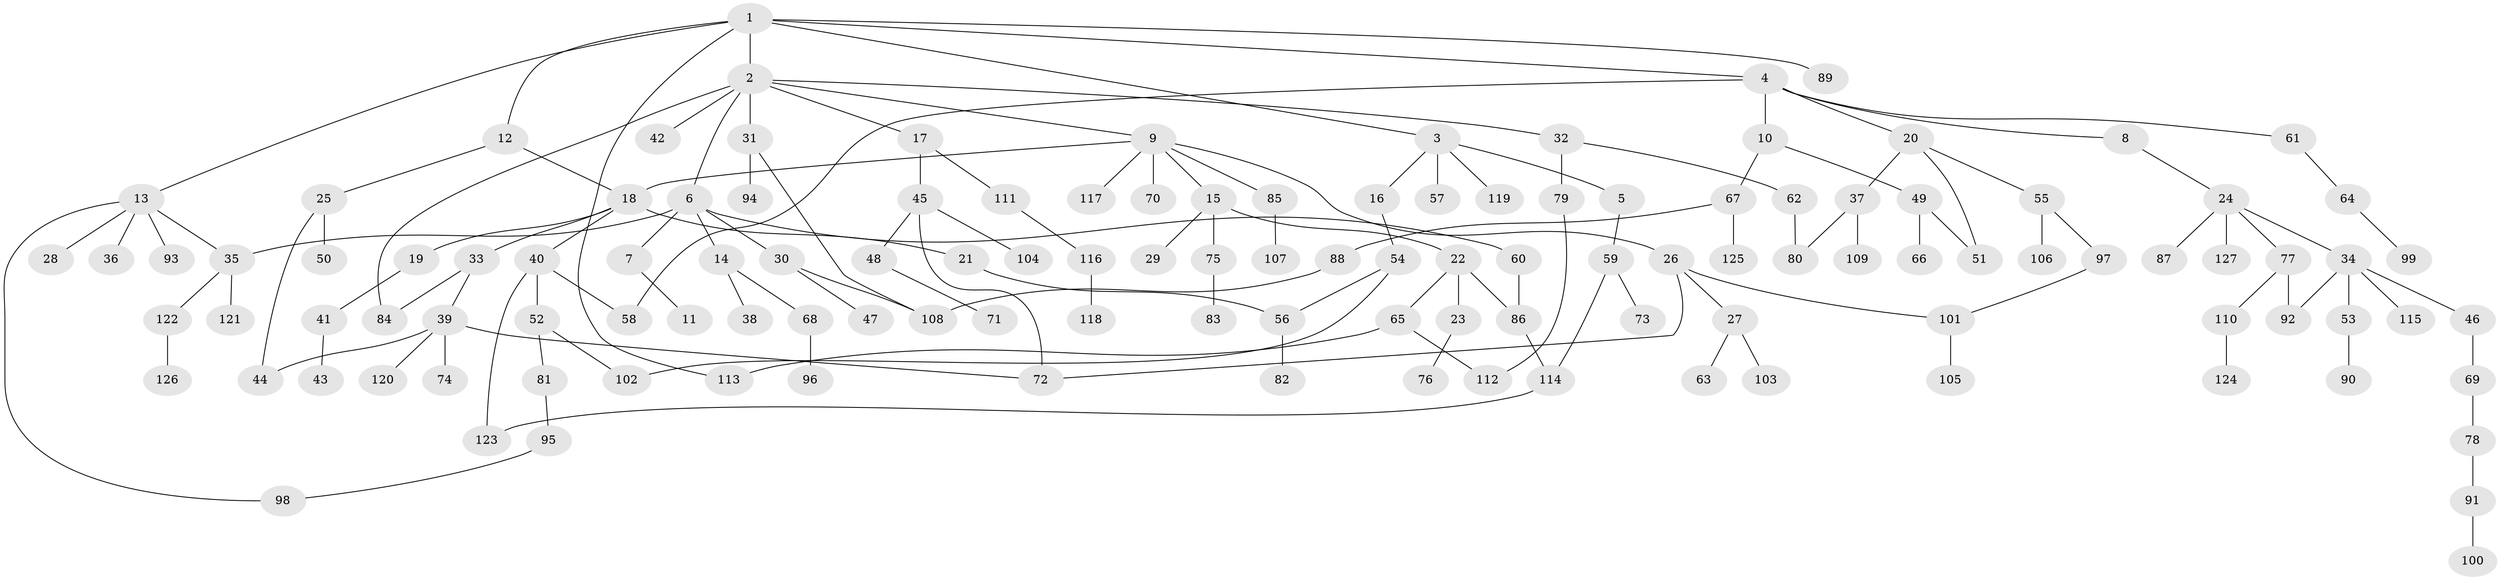 // Generated by graph-tools (version 1.1) at 2025/41/03/09/25 04:41:54]
// undirected, 127 vertices, 147 edges
graph export_dot {
graph [start="1"]
  node [color=gray90,style=filled];
  1;
  2;
  3;
  4;
  5;
  6;
  7;
  8;
  9;
  10;
  11;
  12;
  13;
  14;
  15;
  16;
  17;
  18;
  19;
  20;
  21;
  22;
  23;
  24;
  25;
  26;
  27;
  28;
  29;
  30;
  31;
  32;
  33;
  34;
  35;
  36;
  37;
  38;
  39;
  40;
  41;
  42;
  43;
  44;
  45;
  46;
  47;
  48;
  49;
  50;
  51;
  52;
  53;
  54;
  55;
  56;
  57;
  58;
  59;
  60;
  61;
  62;
  63;
  64;
  65;
  66;
  67;
  68;
  69;
  70;
  71;
  72;
  73;
  74;
  75;
  76;
  77;
  78;
  79;
  80;
  81;
  82;
  83;
  84;
  85;
  86;
  87;
  88;
  89;
  90;
  91;
  92;
  93;
  94;
  95;
  96;
  97;
  98;
  99;
  100;
  101;
  102;
  103;
  104;
  105;
  106;
  107;
  108;
  109;
  110;
  111;
  112;
  113;
  114;
  115;
  116;
  117;
  118;
  119;
  120;
  121;
  122;
  123;
  124;
  125;
  126;
  127;
  1 -- 2;
  1 -- 3;
  1 -- 4;
  1 -- 12;
  1 -- 13;
  1 -- 89;
  1 -- 113;
  2 -- 6;
  2 -- 9;
  2 -- 17;
  2 -- 31;
  2 -- 32;
  2 -- 42;
  2 -- 84;
  3 -- 5;
  3 -- 16;
  3 -- 57;
  3 -- 119;
  4 -- 8;
  4 -- 10;
  4 -- 20;
  4 -- 61;
  4 -- 58;
  5 -- 59;
  6 -- 7;
  6 -- 14;
  6 -- 30;
  6 -- 35;
  6 -- 60;
  7 -- 11;
  8 -- 24;
  9 -- 15;
  9 -- 26;
  9 -- 70;
  9 -- 85;
  9 -- 117;
  9 -- 18;
  10 -- 49;
  10 -- 67;
  12 -- 18;
  12 -- 25;
  13 -- 28;
  13 -- 36;
  13 -- 93;
  13 -- 98;
  13 -- 35;
  14 -- 38;
  14 -- 68;
  15 -- 22;
  15 -- 29;
  15 -- 75;
  16 -- 54;
  17 -- 45;
  17 -- 111;
  18 -- 19;
  18 -- 21;
  18 -- 33;
  18 -- 40;
  19 -- 41;
  20 -- 37;
  20 -- 55;
  20 -- 51;
  21 -- 56;
  22 -- 23;
  22 -- 65;
  22 -- 86;
  23 -- 76;
  24 -- 34;
  24 -- 77;
  24 -- 87;
  24 -- 127;
  25 -- 44;
  25 -- 50;
  26 -- 27;
  26 -- 72;
  26 -- 101;
  27 -- 63;
  27 -- 103;
  30 -- 47;
  30 -- 108;
  31 -- 94;
  31 -- 108;
  32 -- 62;
  32 -- 79;
  33 -- 39;
  33 -- 84;
  34 -- 46;
  34 -- 53;
  34 -- 92;
  34 -- 115;
  35 -- 121;
  35 -- 122;
  37 -- 80;
  37 -- 109;
  39 -- 72;
  39 -- 74;
  39 -- 120;
  39 -- 44;
  40 -- 52;
  40 -- 58;
  40 -- 123;
  41 -- 43;
  45 -- 48;
  45 -- 104;
  45 -- 72;
  46 -- 69;
  48 -- 71;
  49 -- 51;
  49 -- 66;
  52 -- 81;
  52 -- 102;
  53 -- 90;
  54 -- 102;
  54 -- 56;
  55 -- 97;
  55 -- 106;
  56 -- 82;
  59 -- 73;
  59 -- 114;
  60 -- 86;
  61 -- 64;
  62 -- 80;
  64 -- 99;
  65 -- 112;
  65 -- 113;
  67 -- 88;
  67 -- 125;
  68 -- 96;
  69 -- 78;
  75 -- 83;
  77 -- 110;
  77 -- 92;
  78 -- 91;
  79 -- 112;
  81 -- 95;
  85 -- 107;
  86 -- 114;
  88 -- 108;
  91 -- 100;
  95 -- 98;
  97 -- 101;
  101 -- 105;
  110 -- 124;
  111 -- 116;
  114 -- 123;
  116 -- 118;
  122 -- 126;
}
